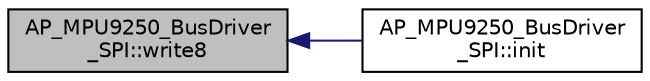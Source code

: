 digraph "AP_MPU9250_BusDriver_SPI::write8"
{
 // INTERACTIVE_SVG=YES
  edge [fontname="Helvetica",fontsize="10",labelfontname="Helvetica",labelfontsize="10"];
  node [fontname="Helvetica",fontsize="10",shape=record];
  rankdir="LR";
  Node1 [label="AP_MPU9250_BusDriver\l_SPI::write8",height=0.2,width=0.4,color="black", fillcolor="grey75", style="filled", fontcolor="black"];
  Node1 -> Node2 [dir="back",color="midnightblue",fontsize="10",style="solid",fontname="Helvetica"];
  Node2 [label="AP_MPU9250_BusDriver\l_SPI::init",height=0.2,width=0.4,color="black", fillcolor="white", style="filled",URL="$classAP__MPU9250__BusDriver__SPI.html#a9ec0bd1eadd7f132a0192aa6a8e87324"];
}
